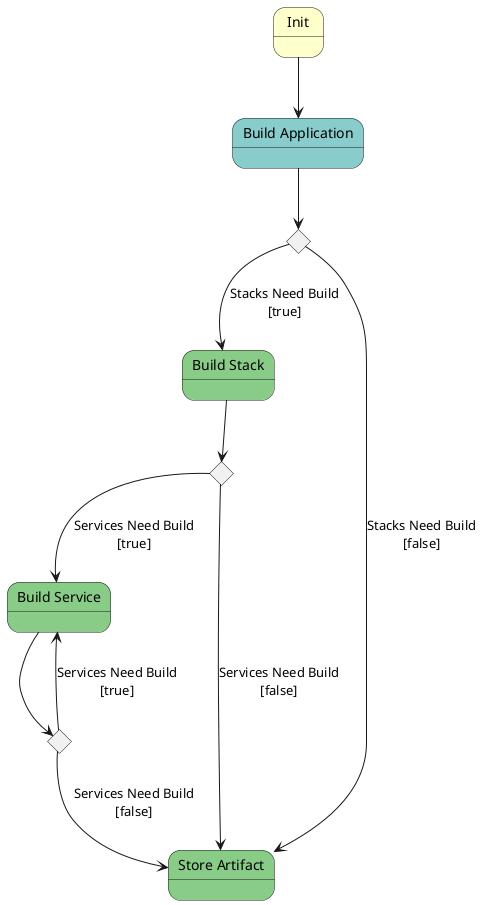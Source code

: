 @startuml

state "Init" as S1 #ffffcc

state "Build Application" as S2 #88cccc

state "Build Stack" as S3 #88cc88

state "Build Service" as S4 #88cc88

state "Store Artifact" as S5 #88cc88
S1 --> S2
state C2 <<choice>>
S2 --> C2
            C2 --> S3 : Stacks Need Build\n[true]
C2 --> S5 : Stacks Need Build\n[false]
state C3 <<choice>>
S3 --> C3
            C3 --> S4 : Services Need Build\n[true]
C3 --> S5 : Services Need Build\n[false]
state C4 <<choice>>
S4 --> C4
            C4 --> S4 : Services Need Build\n[true]
C4 --> S5 : Services Need Build\n[false]

@enduml
